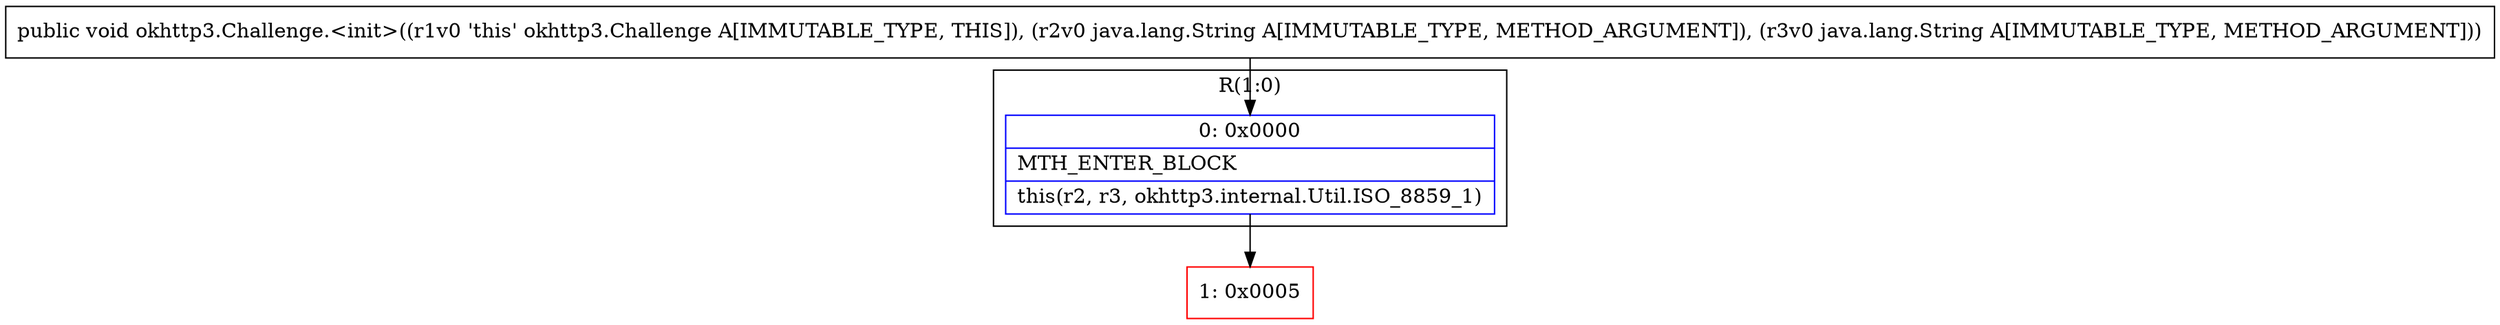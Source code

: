 digraph "CFG forokhttp3.Challenge.\<init\>(Ljava\/lang\/String;Ljava\/lang\/String;)V" {
subgraph cluster_Region_735758242 {
label = "R(1:0)";
node [shape=record,color=blue];
Node_0 [shape=record,label="{0\:\ 0x0000|MTH_ENTER_BLOCK\l|this(r2, r3, okhttp3.internal.Util.ISO_8859_1)\l}"];
}
Node_1 [shape=record,color=red,label="{1\:\ 0x0005}"];
MethodNode[shape=record,label="{public void okhttp3.Challenge.\<init\>((r1v0 'this' okhttp3.Challenge A[IMMUTABLE_TYPE, THIS]), (r2v0 java.lang.String A[IMMUTABLE_TYPE, METHOD_ARGUMENT]), (r3v0 java.lang.String A[IMMUTABLE_TYPE, METHOD_ARGUMENT])) }"];
MethodNode -> Node_0;
Node_0 -> Node_1;
}

